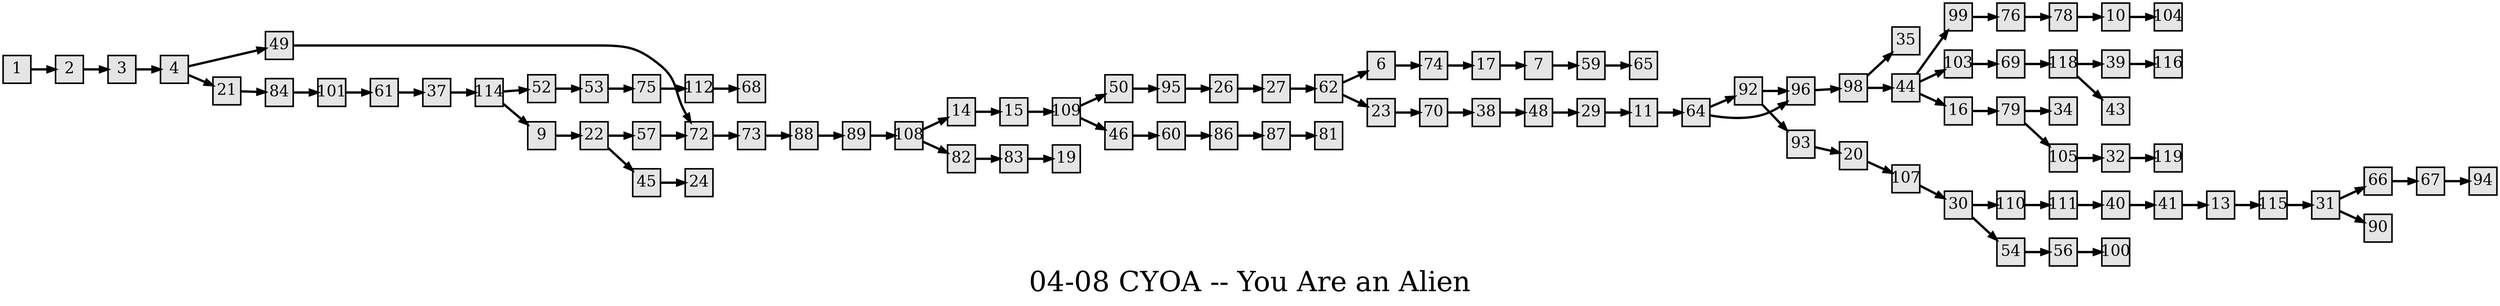 digraph g{
  graph [ label="04-08 CYOA -- You Are an Alien" rankdir=LR, ordering=out, fontsize=36, nodesep="0.35", ranksep="0.45"];
  node  [shape=rect, penwidth=2, fontsize=20, style=filled, fillcolor=grey90, margin="0,0", labelfloat=true, regular=true, fixedsize=true];
  edge  [labelfloat=true, penwidth=3, fontsize=12];

  1 -> 2;
  2 -> 3;
  3 -> 4;
  4 -> 49;
  4 -> 21;
  6 -> 74;
  7 -> 59;
  9 -> 22;
  10 -> 104;
  11 -> 64;
  13 -> 115;
  14 -> 15;
  15 -> 109;
  16 -> 79;
  17 -> 7;
  20 -> 107;
  21 -> 84;
  22 -> 57;
  22 -> 45;
  23 -> 70;
  26 -> 27;
  27 -> 62;
  29 -> 11;
  30 -> 110;
  30 -> 54;
  31 -> 66;
  31 -> 90;
  32 -> 119;
  37 -> 114;
  38 -> 48;
  39 -> 116;
  40 -> 41;
  41 -> 13;
  44 -> 99;
  44 -> 103;
  44 -> 16;
  45 -> 24;
  46 -> 60;
  48 -> 29;
  49 -> 72;
  50 -> 95;
  52 -> 53;
  53 -> 75;
  54 -> 56;
  56 -> 100;
  57 -> 72;
  59 -> 65;
  60 -> 86;
  61 -> 37;
  62 -> 6;
  62 -> 23;
  64 -> 92;
  64 -> 96;
  92 -> 96;
  66 -> 67;
  67 -> 94;
  98 -> 35;
  69 -> 118;
  70 -> 38;
  72 -> 73;
  73 -> 88;
  74 -> 17;
  75 -> 112;
  76 -> 78;
  78 -> 10;
  79 -> 34;
  79 -> 105;
  82 -> 83;
  83 -> 19;
  84 -> 101;
  86 -> 87;
  87 -> 81;
  88 -> 89;
  89 -> 108;
  92 -> 93;
  93 -> 20;
  95 -> 26;
  96 -> 98;
  98 -> 44;
  99 -> 76;
  101 -> 61;
  103 -> 69;
  105 -> 32;
  107 -> 30;
  108 -> 14;
  108 -> 82;
  109 -> 50;
  109 -> 46;
  110 -> 111;
  111 -> 40;
  112 -> 68;
  114 -> 52;
  114 -> 9;
  115 -> 31;
  118 -> 39;
  118 -> 43;
}

